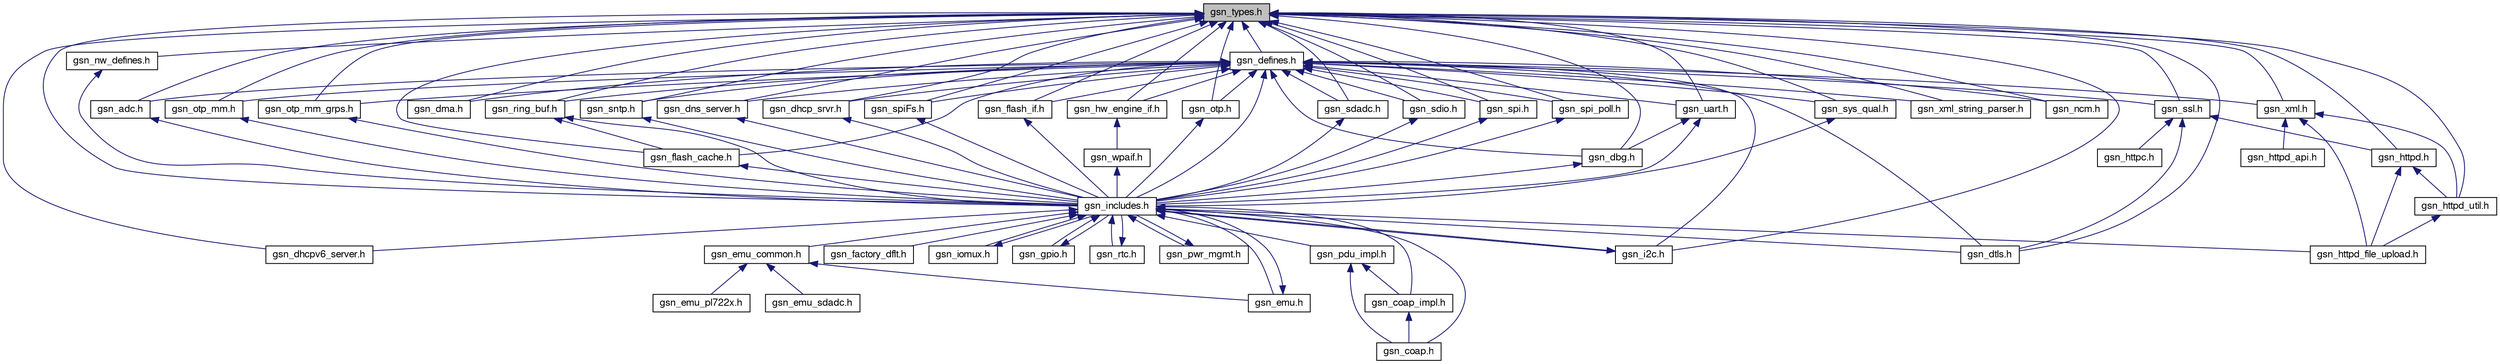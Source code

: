 digraph G
{
  edge [fontname="FreeSans",fontsize="12",labelfontname="FreeSans",labelfontsize="12"];
  node [fontname="FreeSans",fontsize="12",shape=record];
  Node1 [label="gsn_types.h",height=0.2,width=0.4,color="black", fillcolor="grey75", style="filled" fontcolor="black"];
  Node1 -> Node2 [dir=back,color="midnightblue",fontsize="12",style="solid",fontname="FreeSans"];
  Node2 [label="gsn_ring_buf.h",height=0.2,width=0.4,color="black", fillcolor="white", style="filled",URL="$a00600.html",tooltip="GSN Ring buffer implementation. This file contains the ring buffer functionality."];
  Node2 -> Node3 [dir=back,color="midnightblue",fontsize="12",style="solid",fontname="FreeSans"];
  Node3 [label="gsn_flash_cache.h",height=0.2,width=0.4,color="black", fillcolor="white", style="filled",URL="$a00517.html",tooltip="GSN Flash Cache public header. This file contains the public APIs and structures of Flash Cache drive..."];
  Node3 -> Node4 [dir=back,color="midnightblue",fontsize="12",style="solid",fontname="FreeSans"];
  Node4 [label="gsn_includes.h",height=0.2,width=0.4,color="black", fillcolor="white", style="filled",URL="$a00535.html"];
  Node4 -> Node5 [dir=back,color="midnightblue",fontsize="12",style="solid",fontname="FreeSans"];
  Node5 [label="gsn_iomux.h",height=0.2,width=0.4,color="black", fillcolor="white", style="filled",URL="$a00536.html"];
  Node5 -> Node4 [dir=back,color="midnightblue",fontsize="12",style="solid",fontname="FreeSans"];
  Node4 -> Node6 [dir=back,color="midnightblue",fontsize="12",style="solid",fontname="FreeSans"];
  Node6 [label="gsn_gpio.h",height=0.2,width=0.4,color="black", fillcolor="white", style="filled",URL="$a00520.html",tooltip="GSN GPIO API. This file contains routines for GPIO use and configuration."];
  Node6 -> Node4 [dir=back,color="midnightblue",fontsize="12",style="solid",fontname="FreeSans"];
  Node4 -> Node7 [dir=back,color="midnightblue",fontsize="12",style="solid",fontname="FreeSans"];
  Node7 [label="gsn_i2c.h",height=0.2,width=0.4,color="black", fillcolor="white", style="filled",URL="$a00533.html",tooltip="Public Header Containing i2c Driver Functions."];
  Node7 -> Node4 [dir=back,color="midnightblue",fontsize="12",style="solid",fontname="FreeSans"];
  Node4 -> Node8 [dir=back,color="midnightblue",fontsize="12",style="solid",fontname="FreeSans"];
  Node8 [label="gsn_rtc.h",height=0.2,width=0.4,color="black", fillcolor="white", style="filled",URL="$a00604.html",tooltip="GSN RTC Public Header."];
  Node8 -> Node4 [dir=back,color="midnightblue",fontsize="12",style="solid",fontname="FreeSans"];
  Node4 -> Node9 [dir=back,color="midnightblue",fontsize="12",style="solid",fontname="FreeSans"];
  Node9 [label="gsn_pwr_mgmt.h",height=0.2,width=0.4,color="black", fillcolor="white", style="filled",URL="$a00561.html"];
  Node9 -> Node4 [dir=back,color="midnightblue",fontsize="12",style="solid",fontname="FreeSans"];
  Node4 -> Node10 [dir=back,color="midnightblue",fontsize="12",style="solid",fontname="FreeSans"];
  Node10 [label="gsn_emu.h",height=0.2,width=0.4,color="black", fillcolor="white", style="filled",URL="$a00506.html",tooltip="GSN EMU public header. This file contains the public APIs and structures of EMU."];
  Node10 -> Node4 [dir=back,color="midnightblue",fontsize="12",style="solid",fontname="FreeSans"];
  Node4 -> Node11 [dir=back,color="midnightblue",fontsize="12",style="solid",fontname="FreeSans"];
  Node11 [label="gsn_pdu_impl.h",height=0.2,width=0.4,color="black", fillcolor="white", style="filled",URL="$a00558.html"];
  Node11 -> Node12 [dir=back,color="midnightblue",fontsize="12",style="solid",fontname="FreeSans"];
  Node12 [label="gsn_coap.h",height=0.2,width=0.4,color="black", fillcolor="white", style="filled",URL="$a00495.html"];
  Node11 -> Node13 [dir=back,color="midnightblue",fontsize="12",style="solid",fontname="FreeSans"];
  Node13 [label="gsn_coap_impl.h",height=0.2,width=0.4,color="black", fillcolor="white", style="filled",URL="$a00496.html"];
  Node13 -> Node12 [dir=back,color="midnightblue",fontsize="12",style="solid",fontname="FreeSans"];
  Node4 -> Node12 [dir=back,color="midnightblue",fontsize="12",style="solid",fontname="FreeSans"];
  Node4 -> Node13 [dir=back,color="midnightblue",fontsize="12",style="solid",fontname="FreeSans"];
  Node4 -> Node14 [dir=back,color="midnightblue",fontsize="12",style="solid",fontname="FreeSans"];
  Node14 [label="gsn_dhcpv6_server.h",height=0.2,width=0.4,color="black", fillcolor="white", style="filled",URL="$a00500.html"];
  Node4 -> Node15 [dir=back,color="midnightblue",fontsize="12",style="solid",fontname="FreeSans"];
  Node15 [label="gsn_dtls.h",height=0.2,width=0.4,color="black", fillcolor="white", style="filled",URL="$a00504.html",tooltip="GSN DTLS public API implementation. This file contains the public APIs and structures of DTLS module..."];
  Node4 -> Node16 [dir=back,color="midnightblue",fontsize="12",style="solid",fontname="FreeSans"];
  Node16 [label="gsn_emu_common.h",height=0.2,width=0.4,color="black", fillcolor="white", style="filled",URL="$a00507.html"];
  Node16 -> Node10 [dir=back,color="midnightblue",fontsize="12",style="solid",fontname="FreeSans"];
  Node16 -> Node17 [dir=back,color="midnightblue",fontsize="12",style="solid",fontname="FreeSans"];
  Node17 [label="gsn_emu_pl722x.h",height=0.2,width=0.4,color="black", fillcolor="white", style="filled",URL="$a00508.html"];
  Node16 -> Node18 [dir=back,color="midnightblue",fontsize="12",style="solid",fontname="FreeSans"];
  Node18 [label="gsn_emu_sdadc.h",height=0.2,width=0.4,color="black", fillcolor="white", style="filled",URL="$a00509.html"];
  Node4 -> Node19 [dir=back,color="midnightblue",fontsize="12",style="solid",fontname="FreeSans"];
  Node19 [label="gsn_factory_dflt.h",height=0.2,width=0.4,color="black", fillcolor="white", style="filled",URL="$a00516.html"];
  Node4 -> Node20 [dir=back,color="midnightblue",fontsize="12",style="solid",fontname="FreeSans"];
  Node20 [label="gsn_httpd_file_upload.h",height=0.2,width=0.4,color="black", fillcolor="white", style="filled",URL="$a00529.html",tooltip="GSN HTTP_FILE_UPLOAD implementation of HTTP based file upload. This API supports file upload to any p..."];
  Node2 -> Node4 [dir=back,color="midnightblue",fontsize="12",style="solid",fontname="FreeSans"];
  Node1 -> Node21 [dir=back,color="midnightblue",fontsize="12",style="solid",fontname="FreeSans"];
  Node21 [label="gsn_adc.h",height=0.2,width=0.4,color="black", fillcolor="white", style="filled",URL="$a00491.html",tooltip="Public Header Containing ADC Driver Functions."];
  Node21 -> Node4 [dir=back,color="midnightblue",fontsize="12",style="solid",fontname="FreeSans"];
  Node1 -> Node22 [dir=back,color="midnightblue",fontsize="12",style="solid",fontname="FreeSans"];
  Node22 [label="gsn_dma.h",height=0.2,width=0.4,color="black", fillcolor="white", style="filled",URL="$a00501.html",tooltip="Public Header Containing DMA Driver Functions."];
  Node1 -> Node3 [dir=back,color="midnightblue",fontsize="12",style="solid",fontname="FreeSans"];
  Node1 -> Node23 [dir=back,color="midnightblue",fontsize="12",style="solid",fontname="FreeSans"];
  Node23 [label="gsn_flash_if.h",height=0.2,width=0.4,color="black", fillcolor="white", style="filled",URL="$a00518.html",tooltip="GSN Flash IF public header. This file contains the public APIs and structures of flash interface driv..."];
  Node23 -> Node4 [dir=back,color="midnightblue",fontsize="12",style="solid",fontname="FreeSans"];
  Node1 -> Node7 [dir=back,color="midnightblue",fontsize="12",style="solid",fontname="FreeSans"];
  Node1 -> Node24 [dir=back,color="midnightblue",fontsize="12",style="solid",fontname="FreeSans"];
  Node24 [label="gsn_otp.h",height=0.2,width=0.4,color="black", fillcolor="white", style="filled",URL="$a00554.html",tooltip="GSN OTP driver public header. This file contains the public APIs and structures of OTP driver module..."];
  Node24 -> Node4 [dir=back,color="midnightblue",fontsize="12",style="solid",fontname="FreeSans"];
  Node1 -> Node25 [dir=back,color="midnightblue",fontsize="12",style="solid",fontname="FreeSans"];
  Node25 [label="gsn_sdadc.h",height=0.2,width=0.4,color="black", fillcolor="white", style="filled",URL="$a00605.html",tooltip="Public Header Containing SDADC Driver Functions."];
  Node25 -> Node4 [dir=back,color="midnightblue",fontsize="12",style="solid",fontname="FreeSans"];
  Node1 -> Node26 [dir=back,color="midnightblue",fontsize="12",style="solid",fontname="FreeSans"];
  Node26 [label="gsn_sdio.h",height=0.2,width=0.4,color="black", fillcolor="white", style="filled",URL="$a00606.html",tooltip="Public Header Containing SDIO Driver Functions."];
  Node26 -> Node4 [dir=back,color="midnightblue",fontsize="12",style="solid",fontname="FreeSans"];
  Node1 -> Node27 [dir=back,color="midnightblue",fontsize="12",style="solid",fontname="FreeSans"];
  Node27 [label="gsn_spi.h",height=0.2,width=0.4,color="black", fillcolor="white", style="filled",URL="$a00609.html",tooltip="GSN SPI API Definitions. This file contains the public APIs definitions and structures of SPI driver..."];
  Node27 -> Node4 [dir=back,color="midnightblue",fontsize="12",style="solid",fontname="FreeSans"];
  Node1 -> Node28 [dir=back,color="midnightblue",fontsize="12",style="solid",fontname="FreeSans"];
  Node28 [label="gsn_spi_poll.h",height=0.2,width=0.4,color="black", fillcolor="white", style="filled",URL="$a00610.html",tooltip="GSN SPI API definitions. This file contains the private (low-level) definitions and structures for th..."];
  Node28 -> Node4 [dir=back,color="midnightblue",fontsize="12",style="solid",fontname="FreeSans"];
  Node1 -> Node29 [dir=back,color="midnightblue",fontsize="12",style="solid",fontname="FreeSans"];
  Node29 [label="gsn_spiFs.h",height=0.2,width=0.4,color="black", fillcolor="white", style="filled",URL="$a00611.html"];
  Node29 -> Node4 [dir=back,color="midnightblue",fontsize="12",style="solid",fontname="FreeSans"];
  Node1 -> Node30 [dir=back,color="midnightblue",fontsize="12",style="solid",fontname="FreeSans"];
  Node30 [label="gsn_uart.h",height=0.2,width=0.4,color="black", fillcolor="white", style="filled",URL="$a00622.html",tooltip="Public Header Containing UART Driver Functions."];
  Node30 -> Node4 [dir=back,color="midnightblue",fontsize="12",style="solid",fontname="FreeSans"];
  Node30 -> Node31 [dir=back,color="midnightblue",fontsize="12",style="solid",fontname="FreeSans"];
  Node31 [label="gsn_dbg.h",height=0.2,width=0.4,color="black", fillcolor="white", style="filled",URL="$a00497.html"];
  Node31 -> Node4 [dir=back,color="midnightblue",fontsize="12",style="solid",fontname="FreeSans"];
  Node1 -> Node32 [dir=back,color="midnightblue",fontsize="12",style="solid",fontname="FreeSans"];
  Node32 [label="gsn_defines.h",height=0.2,width=0.4,color="black", fillcolor="white", style="filled",URL="$a00498.html",tooltip="GSN General Definitions. This file contains general definitions."];
  Node32 -> Node2 [dir=back,color="midnightblue",fontsize="12",style="solid",fontname="FreeSans"];
  Node32 -> Node21 [dir=back,color="midnightblue",fontsize="12",style="solid",fontname="FreeSans"];
  Node32 -> Node22 [dir=back,color="midnightblue",fontsize="12",style="solid",fontname="FreeSans"];
  Node32 -> Node3 [dir=back,color="midnightblue",fontsize="12",style="solid",fontname="FreeSans"];
  Node32 -> Node23 [dir=back,color="midnightblue",fontsize="12",style="solid",fontname="FreeSans"];
  Node32 -> Node7 [dir=back,color="midnightblue",fontsize="12",style="solid",fontname="FreeSans"];
  Node32 -> Node24 [dir=back,color="midnightblue",fontsize="12",style="solid",fontname="FreeSans"];
  Node32 -> Node25 [dir=back,color="midnightblue",fontsize="12",style="solid",fontname="FreeSans"];
  Node32 -> Node26 [dir=back,color="midnightblue",fontsize="12",style="solid",fontname="FreeSans"];
  Node32 -> Node27 [dir=back,color="midnightblue",fontsize="12",style="solid",fontname="FreeSans"];
  Node32 -> Node28 [dir=back,color="midnightblue",fontsize="12",style="solid",fontname="FreeSans"];
  Node32 -> Node29 [dir=back,color="midnightblue",fontsize="12",style="solid",fontname="FreeSans"];
  Node32 -> Node30 [dir=back,color="midnightblue",fontsize="12",style="solid",fontname="FreeSans"];
  Node32 -> Node4 [dir=back,color="midnightblue",fontsize="12",style="solid",fontname="FreeSans"];
  Node32 -> Node31 [dir=back,color="midnightblue",fontsize="12",style="solid",fontname="FreeSans"];
  Node32 -> Node33 [dir=back,color="midnightblue",fontsize="12",style="solid",fontname="FreeSans"];
  Node33 [label="gsn_sys_qual.h",height=0.2,width=0.4,color="black", fillcolor="white", style="filled",URL="$a00615.html",tooltip="GSN System quality. This file contains system quality module definitions."];
  Node33 -> Node4 [dir=back,color="midnightblue",fontsize="12",style="solid",fontname="FreeSans"];
  Node32 -> Node34 [dir=back,color="midnightblue",fontsize="12",style="solid",fontname="FreeSans"];
  Node34 [label="gsn_otp_mm.h",height=0.2,width=0.4,color="black", fillcolor="white", style="filled",URL="$a00555.html",tooltip="GSN OTP Memory Management public header. This file contains the public APIs and structures of OTP mem..."];
  Node34 -> Node4 [dir=back,color="midnightblue",fontsize="12",style="solid",fontname="FreeSans"];
  Node32 -> Node35 [dir=back,color="midnightblue",fontsize="12",style="solid",fontname="FreeSans"];
  Node35 [label="gsn_otp_mm_grps.h",height=0.2,width=0.4,color="black", fillcolor="white", style="filled",URL="$a00556.html",tooltip="GSN OTP Memory Management special groups public header. This file contains defintions of OTP memory m..."];
  Node35 -> Node4 [dir=back,color="midnightblue",fontsize="12",style="solid",fontname="FreeSans"];
  Node32 -> Node36 [dir=back,color="midnightblue",fontsize="12",style="solid",fontname="FreeSans"];
  Node36 [label="gsn_sntp.h",height=0.2,width=0.4,color="black", fillcolor="white", style="filled",URL="$a00607.html",tooltip="GSN SNTP public header. This file contains the public APIs and structures of SNTP module..."];
  Node36 -> Node4 [dir=back,color="midnightblue",fontsize="12",style="solid",fontname="FreeSans"];
  Node32 -> Node37 [dir=back,color="midnightblue",fontsize="12",style="solid",fontname="FreeSans"];
  Node37 [label="gsn_dns_server.h",height=0.2,width=0.4,color="black", fillcolor="white", style="filled",URL="$a00502.html",tooltip="GSN DNS server public header. This file contains the public APIs and structures of DNS Server module..."];
  Node37 -> Node4 [dir=back,color="midnightblue",fontsize="12",style="solid",fontname="FreeSans"];
  Node32 -> Node38 [dir=back,color="midnightblue",fontsize="12",style="solid",fontname="FreeSans"];
  Node38 [label="gsn_dhcp_srvr.h",height=0.2,width=0.4,color="black", fillcolor="white", style="filled",URL="$a00499.html",tooltip="GSN DHCP server public header. This file contains the public APIs and structures of Dhcp Server modul..."];
  Node38 -> Node4 [dir=back,color="midnightblue",fontsize="12",style="solid",fontname="FreeSans"];
  Node32 -> Node15 [dir=back,color="midnightblue",fontsize="12",style="solid",fontname="FreeSans"];
  Node32 -> Node39 [dir=back,color="midnightblue",fontsize="12",style="solid",fontname="FreeSans"];
  Node39 [label="gsn_ssl.h",height=0.2,width=0.4,color="black", fillcolor="white", style="filled",URL="$a00612.html",tooltip="GSN SSL public header. This file contains the public APIs and structures of SSL module."];
  Node39 -> Node15 [dir=back,color="midnightblue",fontsize="12",style="solid",fontname="FreeSans"];
  Node39 -> Node40 [dir=back,color="midnightblue",fontsize="12",style="solid",fontname="FreeSans"];
  Node40 [label="gsn_httpc.h",height=0.2,width=0.4,color="black", fillcolor="white", style="filled",URL="$a00524.html",tooltip="GSN HTTP public header. This file contains the public APIs and structures of HTTP module..."];
  Node39 -> Node41 [dir=back,color="midnightblue",fontsize="12",style="solid",fontname="FreeSans"];
  Node41 [label="gsn_httpd.h",height=0.2,width=0.4,color="black", fillcolor="white", style="filled",URL="$a00525.html",tooltip="GSN HTTPD Public header This file contains definitions for the HTTPD Wrapper and URI Handler..."];
  Node41 -> Node20 [dir=back,color="midnightblue",fontsize="12",style="solid",fontname="FreeSans"];
  Node41 -> Node42 [dir=back,color="midnightblue",fontsize="12",style="solid",fontname="FreeSans"];
  Node42 [label="gsn_httpd_util.h",height=0.2,width=0.4,color="black", fillcolor="white", style="filled",URL="$a00531.html",tooltip="GSN HTTPD Utility Functions Public header This file contains definitions for some HTTPD Utility funct..."];
  Node42 -> Node20 [dir=back,color="midnightblue",fontsize="12",style="solid",fontname="FreeSans"];
  Node32 -> Node43 [dir=back,color="midnightblue",fontsize="12",style="solid",fontname="FreeSans"];
  Node43 [label="gsn_xml.h",height=0.2,width=0.4,color="black", fillcolor="white", style="filled",URL="$a00638.html",tooltip="GSN XML public header. This file contains the public APIs and structures of XML module."];
  Node43 -> Node44 [dir=back,color="midnightblue",fontsize="12",style="solid",fontname="FreeSans"];
  Node44 [label="gsn_httpd_api.h",height=0.2,width=0.4,color="black", fillcolor="white", style="filled",URL="$a00526.html"];
  Node43 -> Node20 [dir=back,color="midnightblue",fontsize="12",style="solid",fontname="FreeSans"];
  Node43 -> Node42 [dir=back,color="midnightblue",fontsize="12",style="solid",fontname="FreeSans"];
  Node32 -> Node45 [dir=back,color="midnightblue",fontsize="12",style="solid",fontname="FreeSans"];
  Node45 [label="gsn_xml_string_parser.h",height=0.2,width=0.4,color="black", fillcolor="white", style="filled",URL="$a00639.html"];
  Node32 -> Node46 [dir=back,color="midnightblue",fontsize="12",style="solid",fontname="FreeSans"];
  Node46 [label="gsn_hw_engine_if.h",height=0.2,width=0.4,color="black", fillcolor="white", style="filled",URL="$a00532.html",tooltip="GSN HEIF module. This file contains the HW Engine IF specific definitions."];
  Node46 -> Node47 [dir=back,color="midnightblue",fontsize="12",style="solid",fontname="FreeSans"];
  Node47 [label="gsn_wpaif.h",height=0.2,width=0.4,color="black", fillcolor="white", style="filled",URL="$a00637.html"];
  Node47 -> Node4 [dir=back,color="midnightblue",fontsize="12",style="solid",fontname="FreeSans"];
  Node32 -> Node48 [dir=back,color="midnightblue",fontsize="12",style="solid",fontname="FreeSans"];
  Node48 [label="gsn_ncm.h",height=0.2,width=0.4,color="black", fillcolor="white", style="filled",URL="$a00546.html",tooltip="GSN NCM public header. This file contains the public APIs and structures of NCM module."];
  Node1 -> Node4 [dir=back,color="midnightblue",fontsize="12",style="solid",fontname="FreeSans"];
  Node1 -> Node31 [dir=back,color="midnightblue",fontsize="12",style="solid",fontname="FreeSans"];
  Node1 -> Node33 [dir=back,color="midnightblue",fontsize="12",style="solid",fontname="FreeSans"];
  Node1 -> Node49 [dir=back,color="midnightblue",fontsize="12",style="solid",fontname="FreeSans"];
  Node49 [label="gsn_nw_defines.h",height=0.2,width=0.4,color="black", fillcolor="white", style="filled",URL="$a00550.html",tooltip="GSN Network definitions. This file contains definitions commonly used by nw layer and the wdd module..."];
  Node49 -> Node4 [dir=back,color="midnightblue",fontsize="12",style="solid",fontname="FreeSans"];
  Node1 -> Node34 [dir=back,color="midnightblue",fontsize="12",style="solid",fontname="FreeSans"];
  Node1 -> Node35 [dir=back,color="midnightblue",fontsize="12",style="solid",fontname="FreeSans"];
  Node1 -> Node36 [dir=back,color="midnightblue",fontsize="12",style="solid",fontname="FreeSans"];
  Node1 -> Node37 [dir=back,color="midnightblue",fontsize="12",style="solid",fontname="FreeSans"];
  Node1 -> Node38 [dir=back,color="midnightblue",fontsize="12",style="solid",fontname="FreeSans"];
  Node1 -> Node14 [dir=back,color="midnightblue",fontsize="12",style="solid",fontname="FreeSans"];
  Node1 -> Node15 [dir=back,color="midnightblue",fontsize="12",style="solid",fontname="FreeSans"];
  Node1 -> Node41 [dir=back,color="midnightblue",fontsize="12",style="solid",fontname="FreeSans"];
  Node1 -> Node42 [dir=back,color="midnightblue",fontsize="12",style="solid",fontname="FreeSans"];
  Node1 -> Node39 [dir=back,color="midnightblue",fontsize="12",style="solid",fontname="FreeSans"];
  Node1 -> Node43 [dir=back,color="midnightblue",fontsize="12",style="solid",fontname="FreeSans"];
  Node1 -> Node45 [dir=back,color="midnightblue",fontsize="12",style="solid",fontname="FreeSans"];
  Node1 -> Node46 [dir=back,color="midnightblue",fontsize="12",style="solid",fontname="FreeSans"];
  Node1 -> Node48 [dir=back,color="midnightblue",fontsize="12",style="solid",fontname="FreeSans"];
}
